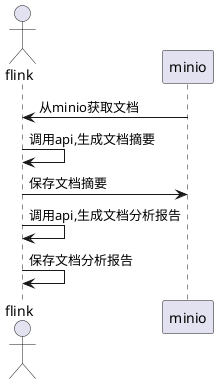 @startuml
actor flink
minio -> flink: 从minio获取文档
flink -> flink: 调用api,生成文档摘要
flink -> minio: 保存文档摘要
flink -> flink: 调用api,生成文档分析报告
flink -> flink: 保存文档分析报告
@enduml